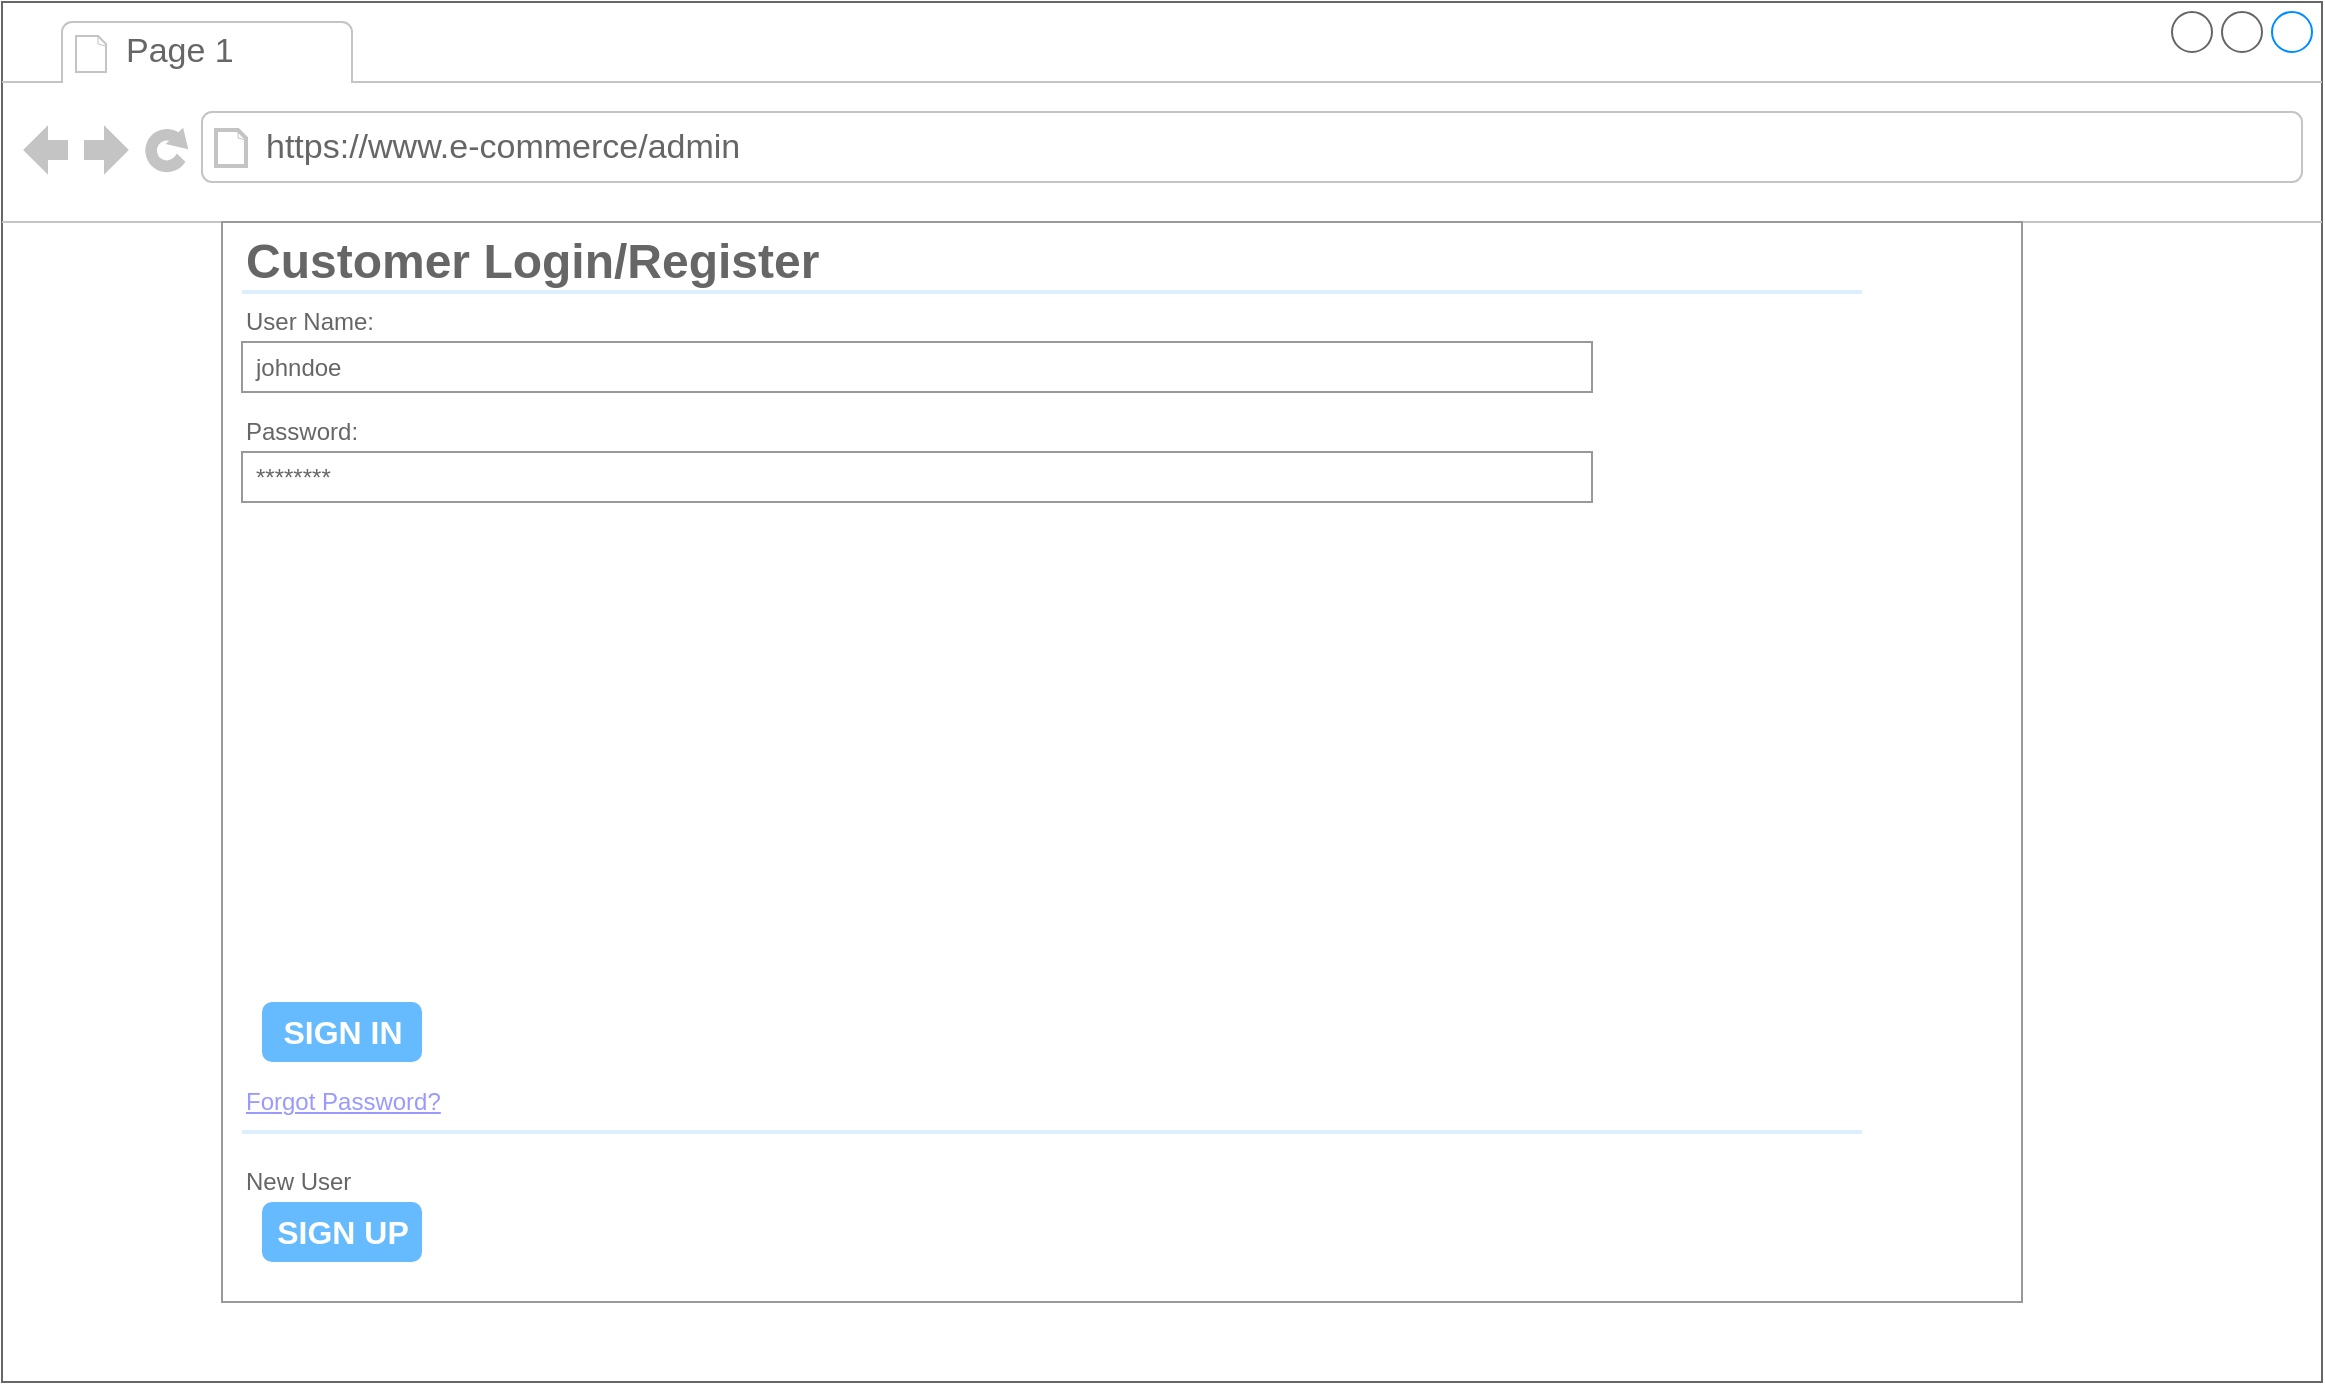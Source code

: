<mxfile version="21.5.1" type="github" pages="2">
  <diagram name="Page-1" id="tZIWG0VUi0laoN_gN-Mq">
    <mxGraphModel dx="1222" dy="598" grid="1" gridSize="10" guides="1" tooltips="1" connect="1" arrows="1" fold="1" page="1" pageScale="1" pageWidth="850" pageHeight="1100" math="0" shadow="0">
      <root>
        <mxCell id="0" />
        <mxCell id="1" parent="0" />
        <mxCell id="72kmQ44I9DTH1g1dCS5e-1" value="" style="strokeWidth=1;shadow=0;dashed=0;align=center;html=1;shape=mxgraph.mockup.containers.browserWindow;rSize=0;strokeColor=#666666;strokeColor2=#008cff;strokeColor3=#c4c4c4;mainText=,;recursiveResize=0;" vertex="1" parent="1">
          <mxGeometry x="400" y="590" width="1160" height="690" as="geometry" />
        </mxCell>
        <mxCell id="72kmQ44I9DTH1g1dCS5e-2" value="Page 1" style="strokeWidth=1;shadow=0;dashed=0;align=center;html=1;shape=mxgraph.mockup.containers.anchor;fontSize=17;fontColor=#666666;align=left;whiteSpace=wrap;" vertex="1" parent="72kmQ44I9DTH1g1dCS5e-1">
          <mxGeometry x="60" y="12" width="110" height="26" as="geometry" />
        </mxCell>
        <mxCell id="72kmQ44I9DTH1g1dCS5e-3" value="https://www.e-commerce/admin" style="strokeWidth=1;shadow=0;dashed=0;align=center;html=1;shape=mxgraph.mockup.containers.anchor;rSize=0;fontSize=17;fontColor=#666666;align=left;" vertex="1" parent="72kmQ44I9DTH1g1dCS5e-1">
          <mxGeometry x="130" y="60" width="250" height="26" as="geometry" />
        </mxCell>
        <mxCell id="72kmQ44I9DTH1g1dCS5e-4" value="" style="strokeWidth=1;shadow=0;dashed=0;align=center;html=1;shape=mxgraph.mockup.forms.rrect;rSize=0;strokeColor=#999999;fillColor=#ffffff;" vertex="1" parent="72kmQ44I9DTH1g1dCS5e-1">
          <mxGeometry x="110" y="110" width="900" height="540" as="geometry" />
        </mxCell>
        <mxCell id="72kmQ44I9DTH1g1dCS5e-5" value="&lt;h1&gt;Customer Login/Register&lt;/h1&gt;" style="strokeWidth=1;shadow=0;dashed=0;align=center;html=1;shape=mxgraph.mockup.forms.anchor;fontSize=12;fontColor=#666666;align=left;resizeWidth=1;spacingLeft=0;" vertex="1" parent="72kmQ44I9DTH1g1dCS5e-4">
          <mxGeometry width="450" height="20" relative="1" as="geometry">
            <mxPoint x="10" y="10" as="offset" />
          </mxGeometry>
        </mxCell>
        <mxCell id="72kmQ44I9DTH1g1dCS5e-6" value="" style="shape=line;strokeColor=#ddeeff;strokeWidth=2;html=1;resizeWidth=1;" vertex="1" parent="72kmQ44I9DTH1g1dCS5e-4">
          <mxGeometry width="810" height="10" relative="1" as="geometry">
            <mxPoint x="10" y="30" as="offset" />
          </mxGeometry>
        </mxCell>
        <mxCell id="72kmQ44I9DTH1g1dCS5e-7" value="User Name:" style="strokeWidth=1;shadow=0;dashed=0;align=center;html=1;shape=mxgraph.mockup.forms.anchor;fontSize=12;fontColor=#666666;align=left;resizeWidth=1;spacingLeft=0;" vertex="1" parent="72kmQ44I9DTH1g1dCS5e-4">
          <mxGeometry width="450" height="20" relative="1" as="geometry">
            <mxPoint x="10" y="40" as="offset" />
          </mxGeometry>
        </mxCell>
        <mxCell id="72kmQ44I9DTH1g1dCS5e-8" value="johndoe" style="strokeWidth=1;shadow=0;dashed=0;align=center;html=1;shape=mxgraph.mockup.forms.rrect;rSize=0;strokeColor=#999999;fontColor=#666666;align=left;spacingLeft=5;resizeWidth=1;" vertex="1" parent="72kmQ44I9DTH1g1dCS5e-4">
          <mxGeometry width="675" height="25" relative="1" as="geometry">
            <mxPoint x="10" y="60" as="offset" />
          </mxGeometry>
        </mxCell>
        <mxCell id="72kmQ44I9DTH1g1dCS5e-9" value="Password:" style="strokeWidth=1;shadow=0;dashed=0;align=center;html=1;shape=mxgraph.mockup.forms.anchor;fontSize=12;fontColor=#666666;align=left;resizeWidth=1;spacingLeft=0;" vertex="1" parent="72kmQ44I9DTH1g1dCS5e-4">
          <mxGeometry width="450" height="20" relative="1" as="geometry">
            <mxPoint x="10" y="95" as="offset" />
          </mxGeometry>
        </mxCell>
        <mxCell id="72kmQ44I9DTH1g1dCS5e-10" value="********" style="strokeWidth=1;shadow=0;dashed=0;align=center;html=1;shape=mxgraph.mockup.forms.rrect;rSize=0;strokeColor=#999999;fontColor=#666666;align=left;spacingLeft=5;resizeWidth=1;" vertex="1" parent="72kmQ44I9DTH1g1dCS5e-4">
          <mxGeometry width="675" height="25" relative="1" as="geometry">
            <mxPoint x="10" y="115" as="offset" />
          </mxGeometry>
        </mxCell>
        <mxCell id="72kmQ44I9DTH1g1dCS5e-11" value="SIGN IN" style="strokeWidth=1;shadow=0;dashed=0;align=center;html=1;shape=mxgraph.mockup.forms.rrect;rSize=5;strokeColor=none;fontColor=#ffffff;fillColor=#66bbff;fontSize=16;fontStyle=1;" vertex="1" parent="72kmQ44I9DTH1g1dCS5e-4">
          <mxGeometry y="1" width="80" height="30" relative="1" as="geometry">
            <mxPoint x="20" y="-150" as="offset" />
          </mxGeometry>
        </mxCell>
        <mxCell id="72kmQ44I9DTH1g1dCS5e-12" value="Forgot Password?" style="strokeWidth=1;shadow=0;dashed=0;align=center;html=1;shape=mxgraph.mockup.forms.anchor;fontSize=12;fontColor=#9999ff;align=left;spacingLeft=0;fontStyle=4;resizeWidth=1;" vertex="1" parent="72kmQ44I9DTH1g1dCS5e-4">
          <mxGeometry y="1" width="675" height="20" relative="1" as="geometry">
            <mxPoint x="10" y="-110" as="offset" />
          </mxGeometry>
        </mxCell>
        <mxCell id="72kmQ44I9DTH1g1dCS5e-13" value="" style="shape=line;strokeColor=#ddeeff;strokeWidth=2;html=1;resizeWidth=1;" vertex="1" parent="72kmQ44I9DTH1g1dCS5e-4">
          <mxGeometry y="1" width="810" height="10" relative="1" as="geometry">
            <mxPoint x="10" y="-90" as="offset" />
          </mxGeometry>
        </mxCell>
        <mxCell id="72kmQ44I9DTH1g1dCS5e-14" value="New User" style="strokeWidth=1;shadow=0;dashed=0;align=center;html=1;shape=mxgraph.mockup.forms.anchor;fontSize=12;fontColor=#666666;align=left;spacingLeft=0;resizeWidth=1;" vertex="1" parent="72kmQ44I9DTH1g1dCS5e-4">
          <mxGeometry y="1" width="675" height="20" relative="1" as="geometry">
            <mxPoint x="10" y="-70" as="offset" />
          </mxGeometry>
        </mxCell>
        <mxCell id="72kmQ44I9DTH1g1dCS5e-15" value="SIGN UP" style="strokeWidth=1;shadow=0;dashed=0;align=center;html=1;shape=mxgraph.mockup.forms.rrect;rSize=5;strokeColor=none;fontColor=#ffffff;fillColor=#66bbff;fontSize=16;fontStyle=1;" vertex="1" parent="72kmQ44I9DTH1g1dCS5e-4">
          <mxGeometry y="1" width="80" height="30" relative="1" as="geometry">
            <mxPoint x="20" y="-50" as="offset" />
          </mxGeometry>
        </mxCell>
      </root>
    </mxGraphModel>
  </diagram>
  <diagram id="9CtfqLbKxIrmZ9xaNj5o" name="Page-2">
    <mxGraphModel dx="1222" dy="598" grid="1" gridSize="10" guides="1" tooltips="1" connect="1" arrows="1" fold="1" page="1" pageScale="1" pageWidth="850" pageHeight="1100" math="0" shadow="0">
      <root>
        <mxCell id="0" />
        <mxCell id="1" parent="0" />
        <mxCell id="spwjoFJwG9C53uS-grlw-2" value="" style="whiteSpace=wrap;html=1;aspect=fixed;" parent="1" vertex="1">
          <mxGeometry x="260" y="440" width="1720" height="1720" as="geometry" />
        </mxCell>
        <mxCell id="spwjoFJwG9C53uS-grlw-4" value="&lt;h1&gt;&lt;i&gt;User Profile Management&lt;/i&gt;&lt;/h1&gt;" style="ellipse;whiteSpace=wrap;html=1;" parent="1" vertex="1">
          <mxGeometry x="1010" y="490" width="260" height="150" as="geometry" />
        </mxCell>
        <mxCell id="spwjoFJwG9C53uS-grlw-7" value="&lt;h2&gt;Name&lt;/h2&gt;" style="ellipse;whiteSpace=wrap;html=1;" parent="1" vertex="1">
          <mxGeometry x="290" y="850" width="120" height="80" as="geometry" />
        </mxCell>
        <mxCell id="spwjoFJwG9C53uS-grlw-8" value="&lt;h2&gt;Photo&lt;/h2&gt;" style="ellipse;whiteSpace=wrap;html=1;" parent="1" vertex="1">
          <mxGeometry x="550" y="850" width="120" height="80" as="geometry" />
        </mxCell>
        <mxCell id="spwjoFJwG9C53uS-grlw-9" value="&lt;h2&gt;Address&lt;/h2&gt;" style="ellipse;whiteSpace=wrap;html=1;" parent="1" vertex="1">
          <mxGeometry x="790" y="850" width="120" height="80" as="geometry" />
        </mxCell>
        <mxCell id="spwjoFJwG9C53uS-grlw-10" value="&lt;h2&gt;Orders&lt;/h2&gt;" style="ellipse;whiteSpace=wrap;html=1;" parent="1" vertex="1">
          <mxGeometry x="1040" y="850" width="120" height="80" as="geometry" />
        </mxCell>
        <mxCell id="spwjoFJwG9C53uS-grlw-12" value="&lt;h2&gt;WishList&lt;/h2&gt;" style="ellipse;whiteSpace=wrap;html=1;" parent="1" vertex="1">
          <mxGeometry x="1270" y="850" width="120" height="80" as="geometry" />
        </mxCell>
        <mxCell id="spwjoFJwG9C53uS-grlw-15" value="&lt;h2&gt;Edit Profile&lt;/h2&gt;" style="ellipse;whiteSpace=wrap;html=1;" parent="1" vertex="1">
          <mxGeometry x="1530" y="850" width="120" height="80" as="geometry" />
        </mxCell>
        <mxCell id="spwjoFJwG9C53uS-grlw-16" value="&lt;h2&gt;Logout&lt;/h2&gt;" style="ellipse;whiteSpace=wrap;html=1;" parent="1" vertex="1">
          <mxGeometry x="1800" y="850" width="120" height="80" as="geometry" />
        </mxCell>
      </root>
    </mxGraphModel>
  </diagram>
</mxfile>
